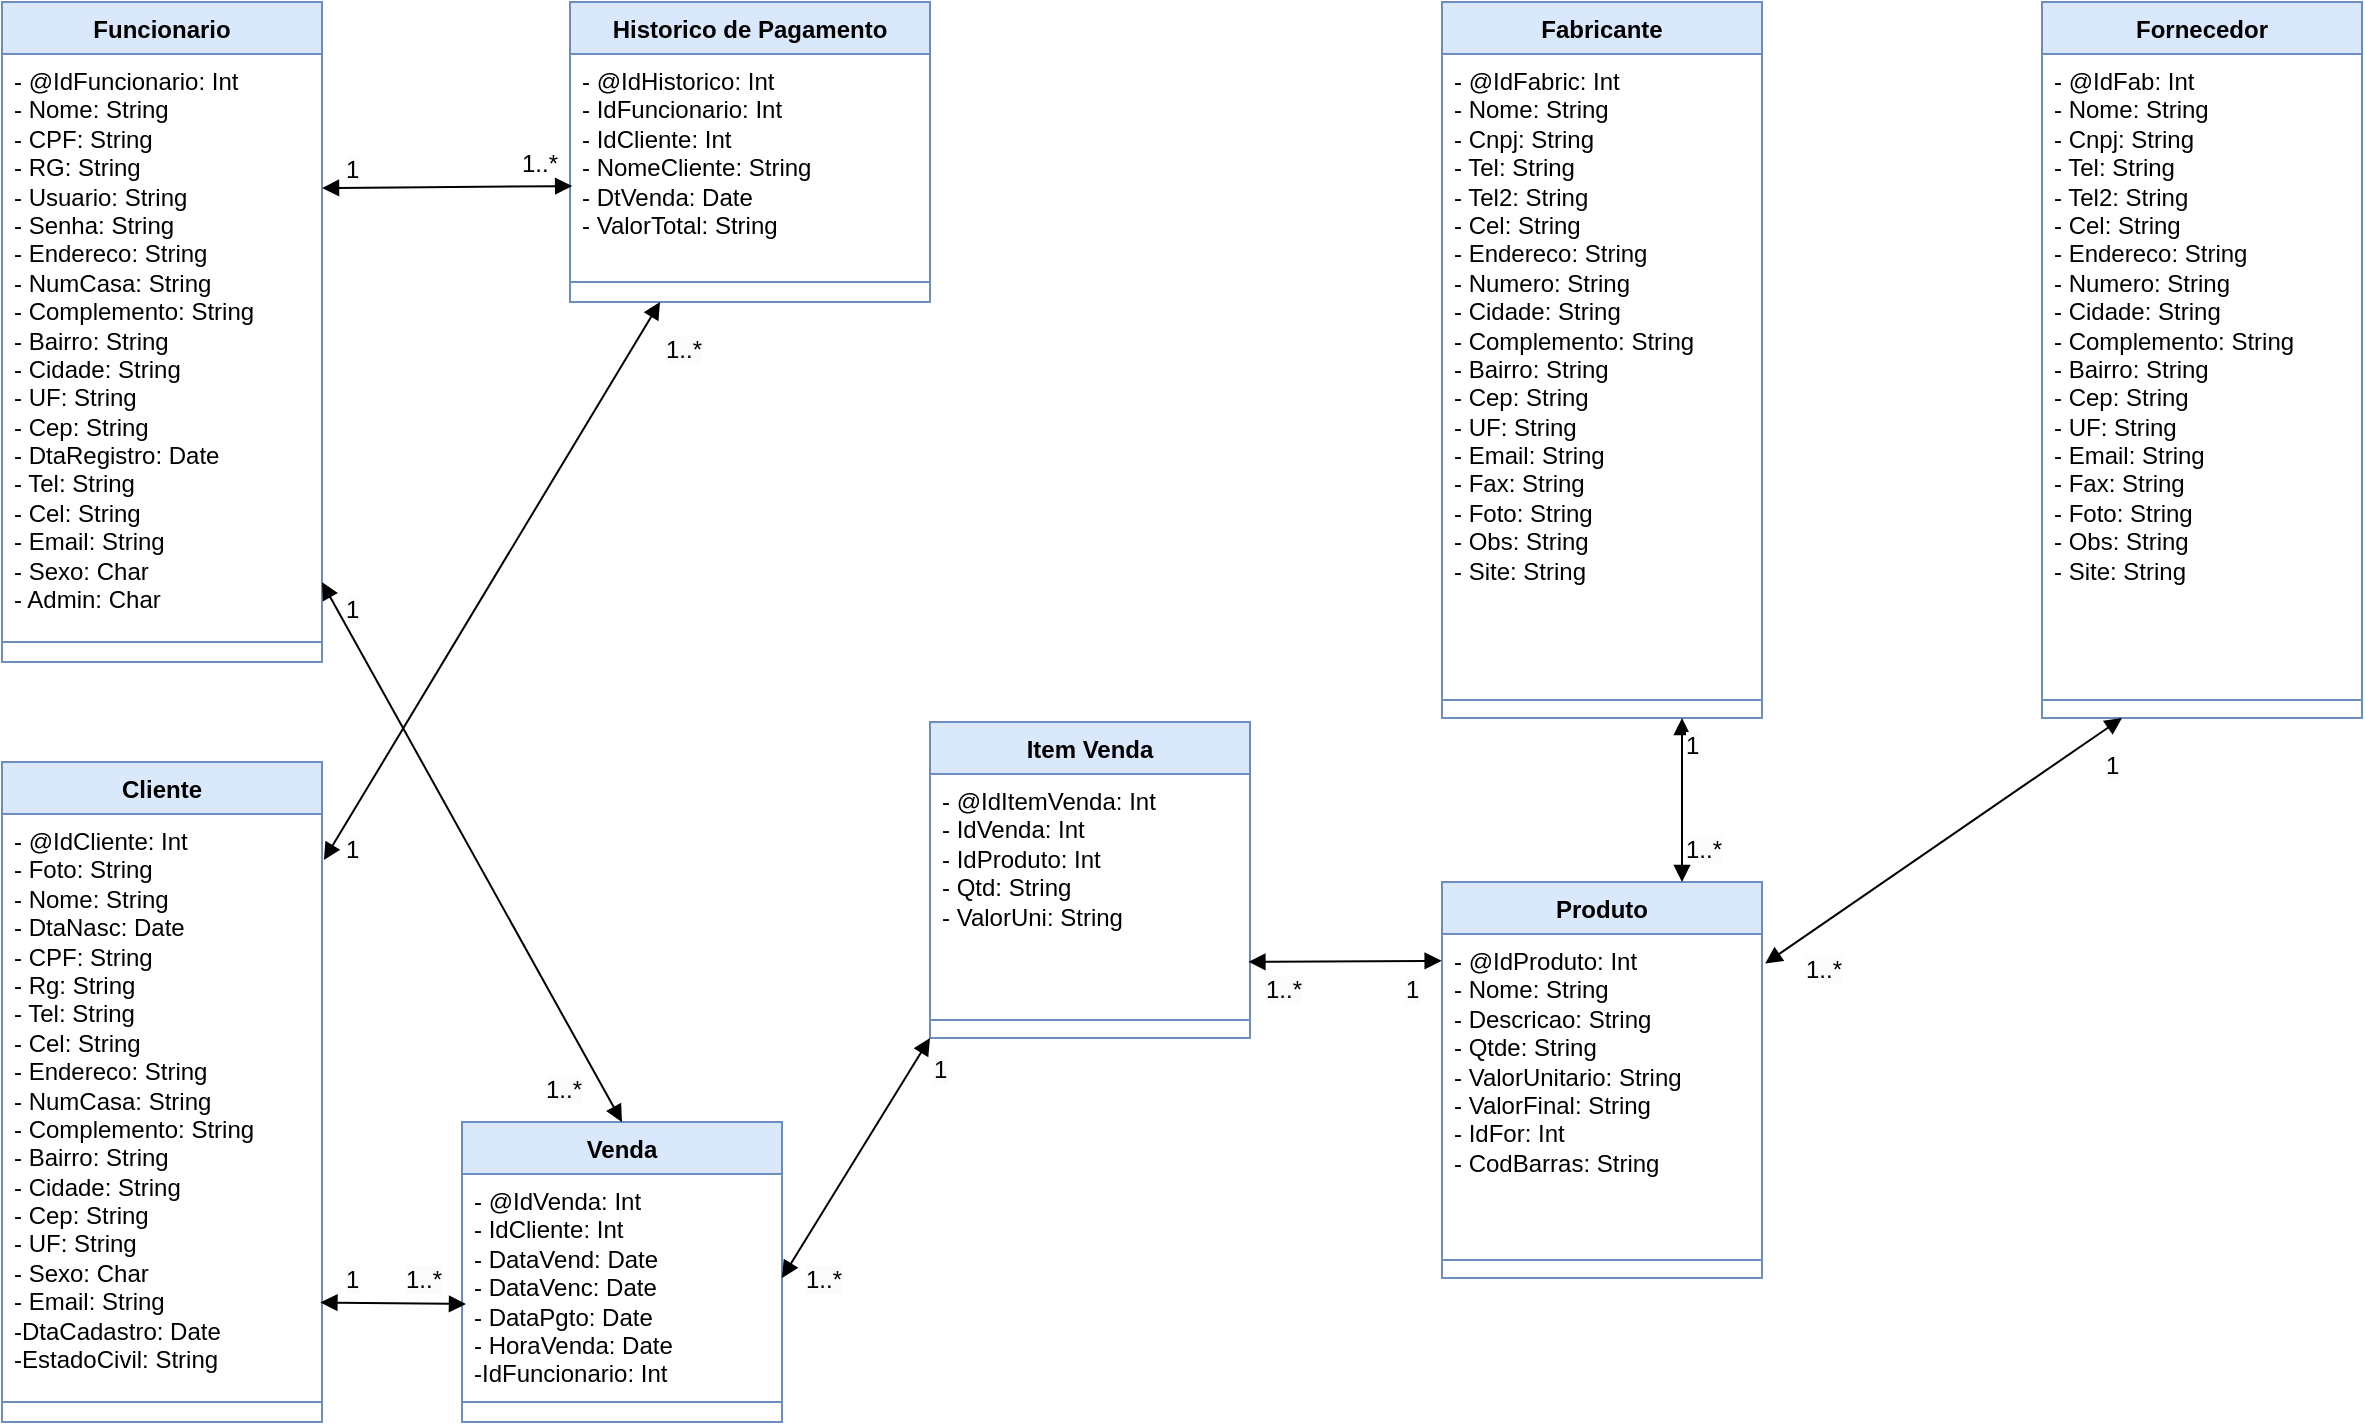 <mxfile version="24.6.4" type="device">
  <diagram name="Página-1" id="WEso5ESyprypXRRKfJCT">
    <mxGraphModel dx="1434" dy="844" grid="1" gridSize="10" guides="1" tooltips="1" connect="1" arrows="1" fold="1" page="1" pageScale="1" pageWidth="827" pageHeight="1169" math="0" shadow="0">
      <root>
        <mxCell id="0" />
        <mxCell id="1" parent="0" />
        <mxCell id="j0enn0eMNwyExqeowuD--10" value="Funcionario" style="swimlane;fontStyle=1;align=center;verticalAlign=top;childLayout=stackLayout;horizontal=1;startSize=26;horizontalStack=0;resizeParent=1;resizeParentMax=0;resizeLast=0;collapsible=1;marginBottom=0;whiteSpace=wrap;html=1;fillColor=#dae8fc;strokeColor=#6c8ebf;" vertex="1" parent="1">
          <mxGeometry x="40" y="80" width="160" height="330" as="geometry">
            <mxRectangle x="40" y="80" width="100" height="30" as="alternateBounds" />
          </mxGeometry>
        </mxCell>
        <mxCell id="j0enn0eMNwyExqeowuD--11" value="&lt;div&gt;- @IdFuncionario: Int&lt;/div&gt;&lt;div&gt;- Nome: String&amp;nbsp;&lt;/div&gt;&lt;div&gt;- CPF: String&lt;/div&gt;&lt;div&gt;- RG: String&lt;/div&gt;&lt;div&gt;- Usuario: String&lt;/div&gt;&lt;div&gt;- Senha: String&lt;/div&gt;&lt;div&gt;- Endereco: String&lt;/div&gt;&lt;div&gt;- NumCasa: String&lt;/div&gt;&lt;div&gt;- Complemento: String&lt;/div&gt;&lt;div&gt;- Bairro: String&lt;/div&gt;&lt;div&gt;- Cidade: String&lt;/div&gt;&lt;div&gt;- UF: String&lt;/div&gt;&lt;div&gt;- Cep: String&lt;/div&gt;&lt;div&gt;- DtaRegistro: Date&lt;/div&gt;&lt;div&gt;- Tel: String&lt;/div&gt;&lt;div&gt;- Cel: String&lt;/div&gt;&lt;div&gt;- Email: String&lt;/div&gt;&lt;div&gt;- Sexo: Char&lt;/div&gt;&lt;div&gt;- Admin: Char&lt;/div&gt;" style="text;strokeColor=none;fillColor=none;align=left;verticalAlign=top;spacingLeft=4;spacingRight=4;overflow=hidden;rotatable=0;points=[[0,0.5],[1,0.5]];portConstraint=eastwest;whiteSpace=wrap;html=1;" vertex="1" parent="j0enn0eMNwyExqeowuD--10">
          <mxGeometry y="26" width="160" height="284" as="geometry" />
        </mxCell>
        <mxCell id="j0enn0eMNwyExqeowuD--12" value="" style="line;strokeWidth=1;fillColor=none;align=left;verticalAlign=middle;spacingTop=-1;spacingLeft=3;spacingRight=3;rotatable=0;labelPosition=right;points=[];portConstraint=eastwest;strokeColor=inherit;" vertex="1" parent="j0enn0eMNwyExqeowuD--10">
          <mxGeometry y="310" width="160" height="20" as="geometry" />
        </mxCell>
        <mxCell id="j0enn0eMNwyExqeowuD--19" value="Historico de Pagamento" style="swimlane;fontStyle=1;align=center;verticalAlign=top;childLayout=stackLayout;horizontal=1;startSize=26;horizontalStack=0;resizeParent=1;resizeParentMax=0;resizeLast=0;collapsible=1;marginBottom=0;whiteSpace=wrap;html=1;fillColor=#dae8fc;strokeColor=#6c8ebf;" vertex="1" parent="1">
          <mxGeometry x="324" y="80" width="180" height="150" as="geometry" />
        </mxCell>
        <mxCell id="j0enn0eMNwyExqeowuD--20" value="- @IdHistorico: Int&lt;div&gt;- IdFuncionario: Int&lt;/div&gt;&lt;div&gt;- IdCliente: Int&lt;/div&gt;&lt;div&gt;- NomeCliente: String&lt;/div&gt;&lt;div&gt;- DtVenda: Date&lt;/div&gt;&lt;div&gt;- ValorTotal: String&lt;/div&gt;" style="text;strokeColor=none;fillColor=none;align=left;verticalAlign=top;spacingLeft=4;spacingRight=4;overflow=hidden;rotatable=0;points=[[0,0.5],[1,0.5]];portConstraint=eastwest;whiteSpace=wrap;html=1;" vertex="1" parent="j0enn0eMNwyExqeowuD--19">
          <mxGeometry y="26" width="180" height="104" as="geometry" />
        </mxCell>
        <mxCell id="j0enn0eMNwyExqeowuD--21" value="" style="line;strokeWidth=1;fillColor=default;align=left;verticalAlign=middle;spacingTop=-1;spacingLeft=3;spacingRight=3;rotatable=0;labelPosition=right;points=[];portConstraint=eastwest;strokeColor=inherit;" vertex="1" parent="j0enn0eMNwyExqeowuD--19">
          <mxGeometry y="130" width="180" height="20" as="geometry" />
        </mxCell>
        <mxCell id="j0enn0eMNwyExqeowuD--31" value="Cliente" style="swimlane;fontStyle=1;align=center;verticalAlign=top;childLayout=stackLayout;horizontal=1;startSize=26;horizontalStack=0;resizeParent=1;resizeParentMax=0;resizeLast=0;collapsible=1;marginBottom=0;whiteSpace=wrap;html=1;fillColor=#dae8fc;strokeColor=#6c8ebf;" vertex="1" parent="1">
          <mxGeometry x="40" y="460" width="160" height="330" as="geometry" />
        </mxCell>
        <mxCell id="j0enn0eMNwyExqeowuD--32" value="- @IdCliente: Int&lt;div&gt;- Foto: String&lt;/div&gt;&lt;div&gt;- Nome: String&lt;/div&gt;&lt;div&gt;- DtaNasc: Date&lt;/div&gt;&lt;div&gt;- CPF: String&lt;/div&gt;&lt;div&gt;- Rg: String&lt;/div&gt;&lt;div&gt;- Tel: String&lt;/div&gt;&lt;div&gt;- Cel: String&lt;/div&gt;&lt;div&gt;- Endereco: String&lt;/div&gt;&lt;div&gt;- NumCasa: String&lt;/div&gt;&lt;div&gt;- Complemento: String&lt;/div&gt;&lt;div&gt;- Bairro: String&lt;/div&gt;&lt;div&gt;- Cidade: String&lt;/div&gt;&lt;div&gt;- Cep: String&lt;/div&gt;&lt;div&gt;- UF: String&lt;/div&gt;&lt;div&gt;- Sexo: Char&lt;/div&gt;&lt;div&gt;- Email: String&lt;/div&gt;&lt;div&gt;-DtaCadastro: Date&lt;/div&gt;&lt;div&gt;-EstadoCivil: String&lt;/div&gt;" style="text;strokeColor=none;fillColor=none;align=left;verticalAlign=top;spacingLeft=4;spacingRight=4;overflow=hidden;rotatable=0;points=[[0,0.5],[1,0.5]];portConstraint=eastwest;whiteSpace=wrap;html=1;" vertex="1" parent="j0enn0eMNwyExqeowuD--31">
          <mxGeometry y="26" width="160" height="284" as="geometry" />
        </mxCell>
        <mxCell id="j0enn0eMNwyExqeowuD--33" value="" style="line;strokeWidth=1;fillColor=none;align=left;verticalAlign=middle;spacingTop=-1;spacingLeft=3;spacingRight=3;rotatable=0;labelPosition=right;points=[];portConstraint=eastwest;strokeColor=inherit;" vertex="1" parent="j0enn0eMNwyExqeowuD--31">
          <mxGeometry y="310" width="160" height="20" as="geometry" />
        </mxCell>
        <mxCell id="j0enn0eMNwyExqeowuD--46" value="Venda" style="swimlane;fontStyle=1;align=center;verticalAlign=top;childLayout=stackLayout;horizontal=1;startSize=26;horizontalStack=0;resizeParent=1;resizeParentMax=0;resizeLast=0;collapsible=1;marginBottom=0;whiteSpace=wrap;html=1;fillColor=#dae8fc;strokeColor=#6c8ebf;" vertex="1" parent="1">
          <mxGeometry x="270" y="640" width="160" height="150" as="geometry" />
        </mxCell>
        <mxCell id="j0enn0eMNwyExqeowuD--47" value="- @IdVenda: Int&lt;div&gt;- IdCliente: Int&lt;/div&gt;&lt;div&gt;- DataVend: Date&lt;/div&gt;&lt;div&gt;- DataVenc: Date&lt;/div&gt;&lt;div&gt;- DataPgto: Date&lt;/div&gt;&lt;div&gt;- HoraVenda: Date&lt;/div&gt;&lt;div&gt;-IdFuncionario: Int&lt;/div&gt;" style="text;strokeColor=none;fillColor=none;align=left;verticalAlign=top;spacingLeft=4;spacingRight=4;overflow=hidden;rotatable=0;points=[[0,0.5],[1,0.5]];portConstraint=eastwest;whiteSpace=wrap;html=1;" vertex="1" parent="j0enn0eMNwyExqeowuD--46">
          <mxGeometry y="26" width="160" height="104" as="geometry" />
        </mxCell>
        <mxCell id="j0enn0eMNwyExqeowuD--48" value="" style="line;strokeWidth=1;fillColor=none;align=left;verticalAlign=middle;spacingTop=-1;spacingLeft=3;spacingRight=3;rotatable=0;labelPosition=right;points=[];portConstraint=eastwest;strokeColor=inherit;" vertex="1" parent="j0enn0eMNwyExqeowuD--46">
          <mxGeometry y="130" width="160" height="20" as="geometry" />
        </mxCell>
        <mxCell id="j0enn0eMNwyExqeowuD--50" value="" style="endArrow=block;startArrow=block;endFill=1;startFill=1;html=1;rounded=0;entryX=0.5;entryY=0;entryDx=0;entryDy=0;exitX=1;exitY=0.93;exitDx=0;exitDy=0;exitPerimeter=0;" edge="1" parent="1" source="j0enn0eMNwyExqeowuD--11" target="j0enn0eMNwyExqeowuD--46">
          <mxGeometry width="160" relative="1" as="geometry">
            <mxPoint x="260" y="490" as="sourcePoint" />
            <mxPoint x="300" y="640" as="targetPoint" />
          </mxGeometry>
        </mxCell>
        <mxCell id="j0enn0eMNwyExqeowuD--51" value="&lt;span style=&quot;color: rgb(0, 0, 0); font-family: Helvetica; font-size: 12px; font-style: normal; font-variant-ligatures: normal; font-variant-caps: normal; font-weight: 400; letter-spacing: normal; orphans: 2; text-align: right; text-indent: 0px; text-transform: none; widows: 2; word-spacing: 0px; -webkit-text-stroke-width: 0px; white-space: nowrap; background-color: rgb(251, 251, 251); text-decoration-thickness: initial; text-decoration-style: initial; text-decoration-color: initial; display: inline !important; float: none;&quot;&gt;1&lt;/span&gt;" style="text;whiteSpace=wrap;html=1;" vertex="1" parent="1">
          <mxGeometry x="210" y="370" width="10" height="20" as="geometry" />
        </mxCell>
        <mxCell id="j0enn0eMNwyExqeowuD--52" value="&lt;span style=&quot;color: rgb(0, 0, 0); font-family: Helvetica; font-size: 12px; font-style: normal; font-variant-ligatures: normal; font-variant-caps: normal; font-weight: 400; letter-spacing: normal; orphans: 2; text-align: right; text-indent: 0px; text-transform: none; widows: 2; word-spacing: 0px; -webkit-text-stroke-width: 0px; white-space: nowrap; background-color: rgb(251, 251, 251); text-decoration-thickness: initial; text-decoration-style: initial; text-decoration-color: initial; display: inline !important; float: none;&quot;&gt;1..*&lt;/span&gt;" style="text;whiteSpace=wrap;html=1;" vertex="1" parent="1">
          <mxGeometry x="310" y="610" width="20" height="20" as="geometry" />
        </mxCell>
        <mxCell id="j0enn0eMNwyExqeowuD--53" value="" style="endArrow=block;startArrow=block;endFill=1;startFill=1;html=1;rounded=0;exitX=0.995;exitY=0.86;exitDx=0;exitDy=0;exitPerimeter=0;" edge="1" parent="1" source="j0enn0eMNwyExqeowuD--32">
          <mxGeometry width="160" relative="1" as="geometry">
            <mxPoint x="200" y="730" as="sourcePoint" />
            <mxPoint x="272" y="731" as="targetPoint" />
          </mxGeometry>
        </mxCell>
        <mxCell id="j0enn0eMNwyExqeowuD--54" value="&lt;span style=&quot;color: rgb(0, 0, 0); font-family: Helvetica; font-size: 12px; font-style: normal; font-variant-ligatures: normal; font-variant-caps: normal; font-weight: 400; letter-spacing: normal; orphans: 2; text-align: right; text-indent: 0px; text-transform: none; widows: 2; word-spacing: 0px; -webkit-text-stroke-width: 0px; white-space: nowrap; background-color: rgb(251, 251, 251); text-decoration-thickness: initial; text-decoration-style: initial; text-decoration-color: initial; display: inline !important; float: none;&quot;&gt;1&lt;/span&gt;" style="text;whiteSpace=wrap;html=1;" vertex="1" parent="1">
          <mxGeometry x="210" y="705" width="10" height="20" as="geometry" />
        </mxCell>
        <mxCell id="j0enn0eMNwyExqeowuD--55" value="&lt;span style=&quot;color: rgb(0, 0, 0); font-family: Helvetica; font-size: 12px; font-style: normal; font-variant-ligatures: normal; font-variant-caps: normal; font-weight: 400; letter-spacing: normal; orphans: 2; text-align: right; text-indent: 0px; text-transform: none; widows: 2; word-spacing: 0px; -webkit-text-stroke-width: 0px; white-space: nowrap; background-color: rgb(251, 251, 251); text-decoration-thickness: initial; text-decoration-style: initial; text-decoration-color: initial; display: inline !important; float: none;&quot;&gt;1..*&lt;/span&gt;" style="text;whiteSpace=wrap;html=1;" vertex="1" parent="1">
          <mxGeometry x="240" y="705" width="20" height="20" as="geometry" />
        </mxCell>
        <mxCell id="j0enn0eMNwyExqeowuD--56" value="Item Venda" style="swimlane;fontStyle=1;align=center;verticalAlign=top;childLayout=stackLayout;horizontal=1;startSize=26;horizontalStack=0;resizeParent=1;resizeParentMax=0;resizeLast=0;collapsible=1;marginBottom=0;whiteSpace=wrap;html=1;fillColor=#dae8fc;strokeColor=#6c8ebf;" vertex="1" parent="1">
          <mxGeometry x="504" y="440" width="160" height="158" as="geometry" />
        </mxCell>
        <mxCell id="j0enn0eMNwyExqeowuD--57" value="- @IdItemVenda: Int&lt;div&gt;&lt;div&gt;- IdVenda: Int&lt;/div&gt;&lt;/div&gt;&lt;div&gt;- IdProduto: Int&lt;/div&gt;&lt;div&gt;- Qtd: String&lt;/div&gt;&lt;div&gt;- ValorUni: String&lt;/div&gt;" style="text;strokeColor=none;fillColor=none;align=left;verticalAlign=top;spacingLeft=4;spacingRight=4;overflow=hidden;rotatable=0;points=[[0,0.5],[1,0.5]];portConstraint=eastwest;whiteSpace=wrap;html=1;" vertex="1" parent="j0enn0eMNwyExqeowuD--56">
          <mxGeometry y="26" width="160" height="114" as="geometry" />
        </mxCell>
        <mxCell id="j0enn0eMNwyExqeowuD--58" value="" style="line;strokeWidth=1;fillColor=none;align=left;verticalAlign=middle;spacingTop=-1;spacingLeft=3;spacingRight=3;rotatable=0;labelPosition=right;points=[];portConstraint=eastwest;strokeColor=inherit;" vertex="1" parent="j0enn0eMNwyExqeowuD--56">
          <mxGeometry y="140" width="160" height="18" as="geometry" />
        </mxCell>
        <mxCell id="j0enn0eMNwyExqeowuD--61" value="" style="endArrow=block;startArrow=block;endFill=1;startFill=1;html=1;rounded=0;exitX=1;exitY=0.5;exitDx=0;exitDy=0;entryX=0;entryY=1;entryDx=0;entryDy=0;" edge="1" parent="1" source="j0enn0eMNwyExqeowuD--47" target="j0enn0eMNwyExqeowuD--56">
          <mxGeometry width="160" relative="1" as="geometry">
            <mxPoint x="490" y="690" as="sourcePoint" />
            <mxPoint x="650" y="690" as="targetPoint" />
          </mxGeometry>
        </mxCell>
        <mxCell id="j0enn0eMNwyExqeowuD--62" value="&lt;span style=&quot;color: rgb(0, 0, 0); font-family: Helvetica; font-size: 12px; font-style: normal; font-variant-ligatures: normal; font-variant-caps: normal; font-weight: 400; letter-spacing: normal; orphans: 2; text-align: right; text-indent: 0px; text-transform: none; widows: 2; word-spacing: 0px; -webkit-text-stroke-width: 0px; white-space: nowrap; background-color: rgb(251, 251, 251); text-decoration-thickness: initial; text-decoration-style: initial; text-decoration-color: initial; display: inline !important; float: none;&quot;&gt;1..*&lt;/span&gt;" style="text;whiteSpace=wrap;html=1;" vertex="1" parent="1">
          <mxGeometry x="440" y="705" width="20" height="20" as="geometry" />
        </mxCell>
        <mxCell id="j0enn0eMNwyExqeowuD--63" value="&lt;span style=&quot;color: rgb(0, 0, 0); font-family: Helvetica; font-size: 12px; font-style: normal; font-variant-ligatures: normal; font-variant-caps: normal; font-weight: 400; letter-spacing: normal; orphans: 2; text-align: right; text-indent: 0px; text-transform: none; widows: 2; word-spacing: 0px; -webkit-text-stroke-width: 0px; white-space: nowrap; background-color: rgb(251, 251, 251); text-decoration-thickness: initial; text-decoration-style: initial; text-decoration-color: initial; display: inline !important; float: none;&quot;&gt;1&lt;/span&gt;" style="text;whiteSpace=wrap;html=1;" vertex="1" parent="1">
          <mxGeometry x="504" y="600" width="10" height="20" as="geometry" />
        </mxCell>
        <mxCell id="j0enn0eMNwyExqeowuD--64" value="Fabricante" style="swimlane;fontStyle=1;align=center;verticalAlign=top;childLayout=stackLayout;horizontal=1;startSize=26;horizontalStack=0;resizeParent=1;resizeParentMax=0;resizeLast=0;collapsible=1;marginBottom=0;whiteSpace=wrap;html=1;fillColor=#dae8fc;strokeColor=#6c8ebf;" vertex="1" parent="1">
          <mxGeometry x="760" y="80" width="160" height="358" as="geometry" />
        </mxCell>
        <mxCell id="j0enn0eMNwyExqeowuD--65" value="- @IdFabric: Int&lt;div&gt;- Nome: String&lt;/div&gt;&lt;div&gt;- Cnpj: String&lt;/div&gt;&lt;div&gt;- Tel: String&lt;/div&gt;&lt;div&gt;- Tel2: String&lt;/div&gt;&lt;div&gt;- Cel: String&lt;/div&gt;&lt;div&gt;- Endereco: String&lt;/div&gt;&lt;div&gt;- Numero: String&lt;/div&gt;&lt;div&gt;- Cidade: String&lt;/div&gt;&lt;div&gt;- Complemento: String&lt;/div&gt;&lt;div&gt;- Bairro: String&lt;/div&gt;&lt;div&gt;- Cep: String&lt;/div&gt;&lt;div&gt;- UF: String&lt;/div&gt;&lt;div&gt;- Email: String&lt;/div&gt;&lt;div&gt;- Fax: String&lt;/div&gt;&lt;div&gt;- Foto: String&lt;/div&gt;&lt;div&gt;- Obs: String&lt;/div&gt;&lt;div&gt;- Site: String&lt;/div&gt;" style="text;strokeColor=none;fillColor=none;align=left;verticalAlign=top;spacingLeft=4;spacingRight=4;overflow=hidden;rotatable=0;points=[[0,0.5],[1,0.5]];portConstraint=eastwest;whiteSpace=wrap;html=1;" vertex="1" parent="j0enn0eMNwyExqeowuD--64">
          <mxGeometry y="26" width="160" height="314" as="geometry" />
        </mxCell>
        <mxCell id="j0enn0eMNwyExqeowuD--66" value="" style="line;strokeWidth=1;fillColor=none;align=left;verticalAlign=middle;spacingTop=-1;spacingLeft=3;spacingRight=3;rotatable=0;labelPosition=right;points=[];portConstraint=eastwest;strokeColor=inherit;" vertex="1" parent="j0enn0eMNwyExqeowuD--64">
          <mxGeometry y="340" width="160" height="18" as="geometry" />
        </mxCell>
        <mxCell id="j0enn0eMNwyExqeowuD--68" value="Produto" style="swimlane;fontStyle=1;align=center;verticalAlign=top;childLayout=stackLayout;horizontal=1;startSize=26;horizontalStack=0;resizeParent=1;resizeParentMax=0;resizeLast=0;collapsible=1;marginBottom=0;whiteSpace=wrap;html=1;fillColor=#dae8fc;strokeColor=#6c8ebf;" vertex="1" parent="1">
          <mxGeometry x="760" y="520" width="160" height="198" as="geometry" />
        </mxCell>
        <mxCell id="j0enn0eMNwyExqeowuD--69" value="- @IdProduto: Int&lt;div&gt;- Nome: String&lt;/div&gt;&lt;div&gt;- Descricao: String&lt;/div&gt;&lt;div&gt;- Qtde: String&lt;/div&gt;&lt;div&gt;- ValorUnitario: String&lt;/div&gt;&lt;div&gt;- ValorFinal: String&lt;/div&gt;&lt;div&gt;- IdFor: Int&lt;/div&gt;&lt;div&gt;- CodBarras: String&lt;/div&gt;" style="text;strokeColor=none;fillColor=none;align=left;verticalAlign=top;spacingLeft=4;spacingRight=4;overflow=hidden;rotatable=0;points=[[0,0.5],[1,0.5]];portConstraint=eastwest;whiteSpace=wrap;html=1;" vertex="1" parent="j0enn0eMNwyExqeowuD--68">
          <mxGeometry y="26" width="160" height="154" as="geometry" />
        </mxCell>
        <mxCell id="j0enn0eMNwyExqeowuD--70" value="" style="line;strokeWidth=1;fillColor=none;align=left;verticalAlign=middle;spacingTop=-1;spacingLeft=3;spacingRight=3;rotatable=0;labelPosition=right;points=[];portConstraint=eastwest;strokeColor=inherit;" vertex="1" parent="j0enn0eMNwyExqeowuD--68">
          <mxGeometry y="180" width="160" height="18" as="geometry" />
        </mxCell>
        <mxCell id="j0enn0eMNwyExqeowuD--72" value="" style="endArrow=block;startArrow=block;endFill=1;startFill=1;html=1;rounded=0;exitX=0.75;exitY=1;exitDx=0;exitDy=0;entryX=0.75;entryY=0;entryDx=0;entryDy=0;" edge="1" parent="1" source="j0enn0eMNwyExqeowuD--64" target="j0enn0eMNwyExqeowuD--68">
          <mxGeometry width="160" relative="1" as="geometry">
            <mxPoint x="690" y="540" as="sourcePoint" />
            <mxPoint x="850" y="540" as="targetPoint" />
          </mxGeometry>
        </mxCell>
        <mxCell id="j0enn0eMNwyExqeowuD--73" value="&lt;span style=&quot;color: rgb(0, 0, 0); font-family: Helvetica; font-size: 12px; font-style: normal; font-variant-ligatures: normal; font-variant-caps: normal; font-weight: 400; letter-spacing: normal; orphans: 2; text-align: right; text-indent: 0px; text-transform: none; widows: 2; word-spacing: 0px; -webkit-text-stroke-width: 0px; white-space: nowrap; background-color: rgb(251, 251, 251); text-decoration-thickness: initial; text-decoration-style: initial; text-decoration-color: initial; display: inline !important; float: none;&quot;&gt;1&lt;/span&gt;" style="text;whiteSpace=wrap;html=1;" vertex="1" parent="1">
          <mxGeometry x="880" y="438" width="10" height="20" as="geometry" />
        </mxCell>
        <mxCell id="j0enn0eMNwyExqeowuD--74" value="&lt;span style=&quot;color: rgb(0, 0, 0); font-family: Helvetica; font-size: 12px; font-style: normal; font-variant-ligatures: normal; font-variant-caps: normal; font-weight: 400; letter-spacing: normal; orphans: 2; text-align: right; text-indent: 0px; text-transform: none; widows: 2; word-spacing: 0px; -webkit-text-stroke-width: 0px; white-space: nowrap; background-color: rgb(251, 251, 251); text-decoration-thickness: initial; text-decoration-style: initial; text-decoration-color: initial; display: inline !important; float: none;&quot;&gt;1..*&lt;/span&gt;" style="text;whiteSpace=wrap;html=1;" vertex="1" parent="1">
          <mxGeometry x="880" y="490" width="20" height="20" as="geometry" />
        </mxCell>
        <mxCell id="j0enn0eMNwyExqeowuD--75" value="" style="endArrow=block;startArrow=block;endFill=1;startFill=1;html=1;rounded=0;exitX=0.995;exitY=0.824;exitDx=0;exitDy=0;exitPerimeter=0;entryX=-0.001;entryY=0.087;entryDx=0;entryDy=0;entryPerimeter=0;" edge="1" parent="1" source="j0enn0eMNwyExqeowuD--57" target="j0enn0eMNwyExqeowuD--69">
          <mxGeometry width="160" relative="1" as="geometry">
            <mxPoint x="690" y="540" as="sourcePoint" />
            <mxPoint x="850" y="540" as="targetPoint" />
          </mxGeometry>
        </mxCell>
        <mxCell id="j0enn0eMNwyExqeowuD--76" value="&lt;span style=&quot;color: rgb(0, 0, 0); font-family: Helvetica; font-size: 12px; font-style: normal; font-variant-ligatures: normal; font-variant-caps: normal; font-weight: 400; letter-spacing: normal; orphans: 2; text-align: right; text-indent: 0px; text-transform: none; widows: 2; word-spacing: 0px; -webkit-text-stroke-width: 0px; white-space: nowrap; background-color: rgb(251, 251, 251); text-decoration-thickness: initial; text-decoration-style: initial; text-decoration-color: initial; display: inline !important; float: none;&quot;&gt;1&lt;/span&gt;" style="text;whiteSpace=wrap;html=1;" vertex="1" parent="1">
          <mxGeometry x="740" y="560" width="10" height="20" as="geometry" />
        </mxCell>
        <mxCell id="j0enn0eMNwyExqeowuD--77" value="&lt;span style=&quot;color: rgb(0, 0, 0); font-family: Helvetica; font-size: 12px; font-style: normal; font-variant-ligatures: normal; font-variant-caps: normal; font-weight: 400; letter-spacing: normal; orphans: 2; text-align: right; text-indent: 0px; text-transform: none; widows: 2; word-spacing: 0px; -webkit-text-stroke-width: 0px; white-space: nowrap; background-color: rgb(251, 251, 251); text-decoration-thickness: initial; text-decoration-style: initial; text-decoration-color: initial; display: inline !important; float: none;&quot;&gt;1..*&lt;/span&gt;" style="text;whiteSpace=wrap;html=1;" vertex="1" parent="1">
          <mxGeometry x="670" y="560" width="20" height="20" as="geometry" />
        </mxCell>
        <mxCell id="j0enn0eMNwyExqeowuD--78" value="Fornecedor" style="swimlane;fontStyle=1;align=center;verticalAlign=top;childLayout=stackLayout;horizontal=1;startSize=26;horizontalStack=0;resizeParent=1;resizeParentMax=0;resizeLast=0;collapsible=1;marginBottom=0;whiteSpace=wrap;html=1;fillColor=#dae8fc;strokeColor=#6c8ebf;" vertex="1" parent="1">
          <mxGeometry x="1060" y="80" width="160" height="358" as="geometry" />
        </mxCell>
        <mxCell id="j0enn0eMNwyExqeowuD--79" value="- @IdFab: Int&lt;div&gt;- Nome: String&lt;/div&gt;&lt;div&gt;- Cnpj: String&lt;/div&gt;&lt;div&gt;- Tel: String&lt;/div&gt;&lt;div&gt;- Tel2: String&lt;/div&gt;&lt;div&gt;- Cel: String&lt;/div&gt;&lt;div&gt;- Endereco: String&lt;/div&gt;&lt;div&gt;- Numero: String&lt;/div&gt;&lt;div&gt;- Cidade: String&lt;/div&gt;&lt;div&gt;- Complemento: String&lt;/div&gt;&lt;div&gt;- Bairro: String&lt;/div&gt;&lt;div&gt;- Cep: String&lt;/div&gt;&lt;div&gt;- UF: String&lt;/div&gt;&lt;div&gt;- Email: String&amp;nbsp;&lt;/div&gt;&lt;div&gt;- Fax: String&lt;/div&gt;&lt;div&gt;- Foto: String&lt;/div&gt;&lt;div&gt;- Obs: String&lt;/div&gt;&lt;div&gt;- Site: String&lt;/div&gt;" style="text;strokeColor=none;fillColor=none;align=left;verticalAlign=top;spacingLeft=4;spacingRight=4;overflow=hidden;rotatable=0;points=[[0,0.5],[1,0.5]];portConstraint=eastwest;whiteSpace=wrap;html=1;" vertex="1" parent="j0enn0eMNwyExqeowuD--78">
          <mxGeometry y="26" width="160" height="314" as="geometry" />
        </mxCell>
        <mxCell id="j0enn0eMNwyExqeowuD--80" value="" style="line;strokeWidth=1;fillColor=none;align=left;verticalAlign=middle;spacingTop=-1;spacingLeft=3;spacingRight=3;rotatable=0;labelPosition=right;points=[];portConstraint=eastwest;strokeColor=inherit;" vertex="1" parent="j0enn0eMNwyExqeowuD--78">
          <mxGeometry y="340" width="160" height="18" as="geometry" />
        </mxCell>
        <mxCell id="j0enn0eMNwyExqeowuD--82" value="" style="endArrow=block;startArrow=block;endFill=1;startFill=1;html=1;rounded=0;exitX=1.01;exitY=0.096;exitDx=0;exitDy=0;exitPerimeter=0;entryX=0.25;entryY=1;entryDx=0;entryDy=0;" edge="1" parent="1" source="j0enn0eMNwyExqeowuD--69" target="j0enn0eMNwyExqeowuD--78">
          <mxGeometry width="160" relative="1" as="geometry">
            <mxPoint x="930" y="559.43" as="sourcePoint" />
            <mxPoint x="1090" y="559.43" as="targetPoint" />
          </mxGeometry>
        </mxCell>
        <mxCell id="j0enn0eMNwyExqeowuD--83" value="&lt;span style=&quot;color: rgb(0, 0, 0); font-family: Helvetica; font-size: 12px; font-style: normal; font-variant-ligatures: normal; font-variant-caps: normal; font-weight: 400; letter-spacing: normal; orphans: 2; text-align: right; text-indent: 0px; text-transform: none; widows: 2; word-spacing: 0px; -webkit-text-stroke-width: 0px; white-space: nowrap; background-color: rgb(251, 251, 251); text-decoration-thickness: initial; text-decoration-style: initial; text-decoration-color: initial; display: inline !important; float: none;&quot;&gt;1&lt;/span&gt;" style="text;whiteSpace=wrap;html=1;" vertex="1" parent="1">
          <mxGeometry x="1090" y="448" width="10" height="20" as="geometry" />
        </mxCell>
        <mxCell id="j0enn0eMNwyExqeowuD--84" value="&lt;span style=&quot;color: rgb(0, 0, 0); font-family: Helvetica; font-size: 12px; font-style: normal; font-variant-ligatures: normal; font-variant-caps: normal; font-weight: 400; letter-spacing: normal; orphans: 2; text-align: right; text-indent: 0px; text-transform: none; widows: 2; word-spacing: 0px; -webkit-text-stroke-width: 0px; white-space: nowrap; background-color: rgb(251, 251, 251); text-decoration-thickness: initial; text-decoration-style: initial; text-decoration-color: initial; display: inline !important; float: none;&quot;&gt;1..*&lt;/span&gt;" style="text;whiteSpace=wrap;html=1;" vertex="1" parent="1">
          <mxGeometry x="940" y="550" width="20" height="20" as="geometry" />
        </mxCell>
        <mxCell id="j0enn0eMNwyExqeowuD--85" value="" style="endArrow=block;startArrow=block;endFill=1;startFill=1;html=1;rounded=0;exitX=1;exitY=0.236;exitDx=0;exitDy=0;exitPerimeter=0;entryX=0.006;entryY=0.635;entryDx=0;entryDy=0;entryPerimeter=0;" edge="1" parent="1" source="j0enn0eMNwyExqeowuD--11" target="j0enn0eMNwyExqeowuD--20">
          <mxGeometry width="160" relative="1" as="geometry">
            <mxPoint x="200" y="170" as="sourcePoint" />
            <mxPoint x="360" y="170" as="targetPoint" />
          </mxGeometry>
        </mxCell>
        <mxCell id="j0enn0eMNwyExqeowuD--86" value="&lt;span style=&quot;color: rgb(0, 0, 0); font-family: Helvetica; font-size: 12px; font-style: normal; font-variant-ligatures: normal; font-variant-caps: normal; font-weight: 400; letter-spacing: normal; orphans: 2; text-align: right; text-indent: 0px; text-transform: none; widows: 2; word-spacing: 0px; -webkit-text-stroke-width: 0px; white-space: nowrap; background-color: rgb(251, 251, 251); text-decoration-thickness: initial; text-decoration-style: initial; text-decoration-color: initial; display: inline !important; float: none;&quot;&gt;1&lt;/span&gt;" style="text;whiteSpace=wrap;html=1;" vertex="1" parent="1">
          <mxGeometry x="210" y="150" width="10" height="20" as="geometry" />
        </mxCell>
        <mxCell id="j0enn0eMNwyExqeowuD--87" value="1..*" style="resizable=0;html=1;whiteSpace=wrap;align=right;verticalAlign=bottom;" connectable="0" vertex="1" parent="1">
          <mxGeometry x="319.999" y="169.999" as="geometry" />
        </mxCell>
        <mxCell id="j0enn0eMNwyExqeowuD--90" value="" style="endArrow=block;startArrow=block;endFill=1;startFill=1;html=1;rounded=0;exitX=1.006;exitY=0.081;exitDx=0;exitDy=0;exitPerimeter=0;entryX=0.25;entryY=1;entryDx=0;entryDy=0;" edge="1" parent="1" source="j0enn0eMNwyExqeowuD--32" target="j0enn0eMNwyExqeowuD--19">
          <mxGeometry width="160" relative="1" as="geometry">
            <mxPoint x="280" y="400" as="sourcePoint" />
            <mxPoint x="440" y="400" as="targetPoint" />
          </mxGeometry>
        </mxCell>
        <mxCell id="j0enn0eMNwyExqeowuD--91" value="&lt;span style=&quot;color: rgb(0, 0, 0); font-family: Helvetica; font-size: 12px; font-style: normal; font-variant-ligatures: normal; font-variant-caps: normal; font-weight: 400; letter-spacing: normal; orphans: 2; text-align: right; text-indent: 0px; text-transform: none; widows: 2; word-spacing: 0px; -webkit-text-stroke-width: 0px; white-space: nowrap; background-color: rgb(251, 251, 251); text-decoration-thickness: initial; text-decoration-style: initial; text-decoration-color: initial; display: inline !important; float: none;&quot;&gt;1&lt;/span&gt;" style="text;whiteSpace=wrap;html=1;" vertex="1" parent="1">
          <mxGeometry x="210" y="490" width="10" height="20" as="geometry" />
        </mxCell>
        <mxCell id="j0enn0eMNwyExqeowuD--92" value="&lt;span style=&quot;color: rgb(0, 0, 0); font-family: Helvetica; font-size: 12px; font-style: normal; font-variant-ligatures: normal; font-variant-caps: normal; font-weight: 400; letter-spacing: normal; orphans: 2; text-align: right; text-indent: 0px; text-transform: none; widows: 2; word-spacing: 0px; -webkit-text-stroke-width: 0px; white-space: nowrap; background-color: rgb(251, 251, 251); text-decoration-thickness: initial; text-decoration-style: initial; text-decoration-color: initial; display: inline !important; float: none;&quot;&gt;1..*&lt;/span&gt;" style="text;whiteSpace=wrap;html=1;" vertex="1" parent="1">
          <mxGeometry x="370" y="240" width="20" height="20" as="geometry" />
        </mxCell>
      </root>
    </mxGraphModel>
  </diagram>
</mxfile>

